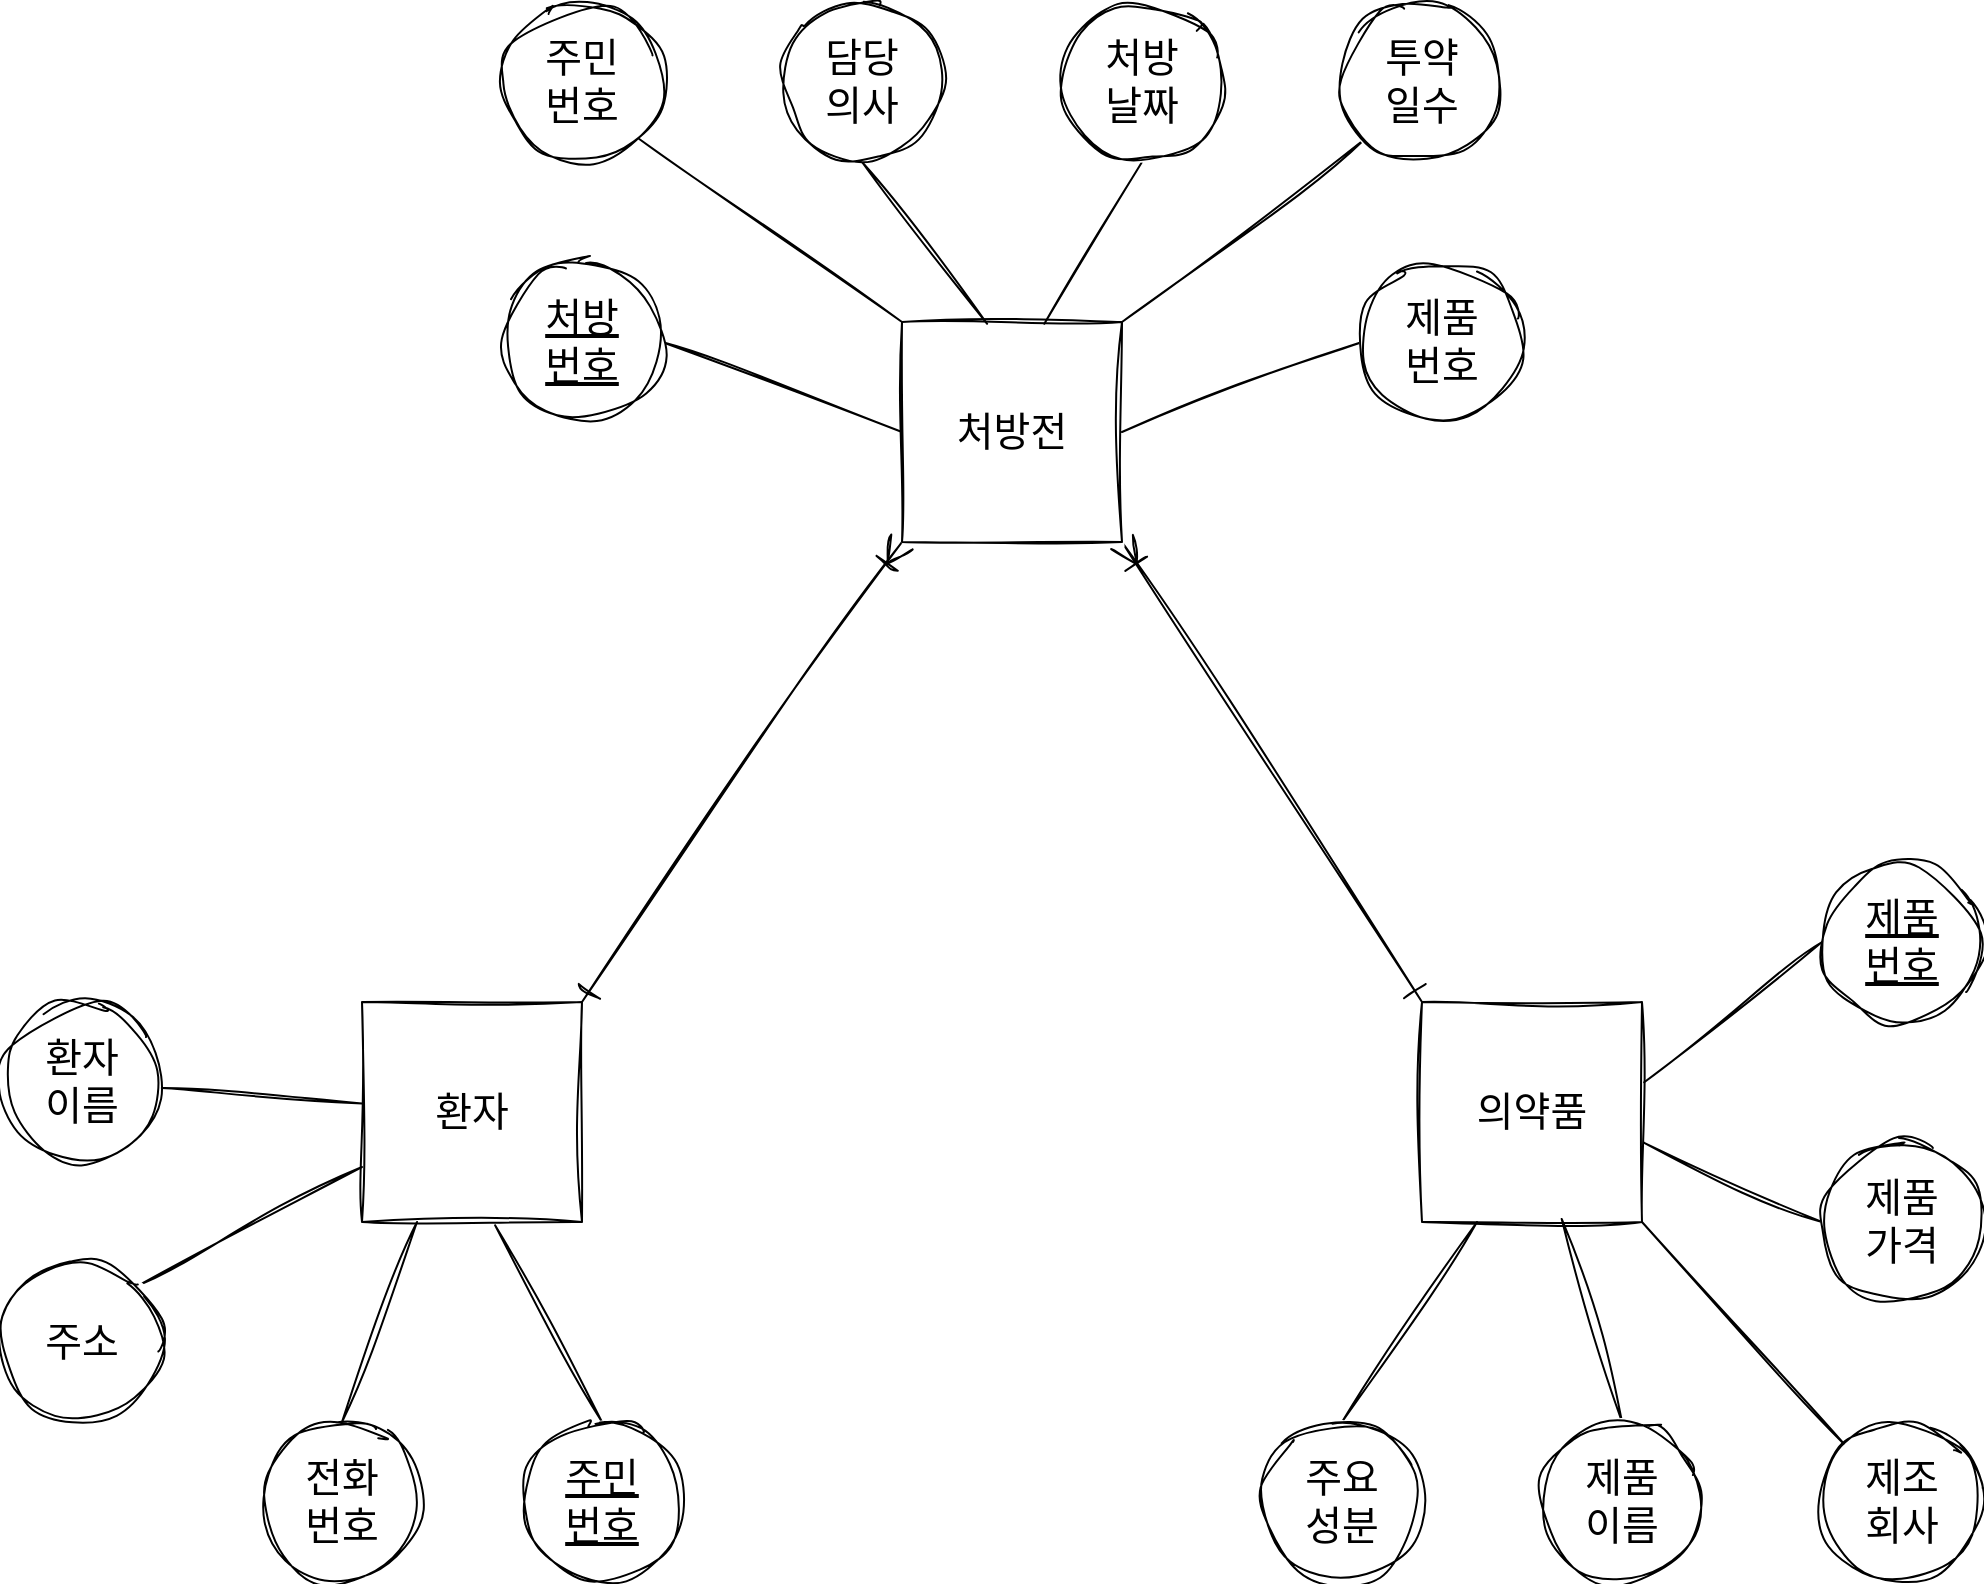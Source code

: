 <mxfile version="21.2.3" type="device">
  <diagram name="페이지-1" id="Ym8J8PyvyoB7j-7csq2N">
    <mxGraphModel dx="1036" dy="1263" grid="1" gridSize="10" guides="1" tooltips="1" connect="1" arrows="1" fold="1" page="1" pageScale="1" pageWidth="1169" pageHeight="1654" math="0" shadow="0">
      <root>
        <mxCell id="0" />
        <mxCell id="1" parent="0" />
        <mxCell id="3Uxt6Q_RdLJ32RTA_EAH-56" value="환자" style="whiteSpace=wrap;html=1;aspect=fixed;sketch=1;hachureGap=4;jiggle=2;curveFitting=1;fontFamily=Architects Daughter;fontSource=https%3A%2F%2Ffonts.googleapis.com%2Fcss%3Ffamily%3DArchitects%2BDaughter;fontSize=20;" vertex="1" parent="1">
          <mxGeometry x="620" y="810" width="110" height="110" as="geometry" />
        </mxCell>
        <mxCell id="3Uxt6Q_RdLJ32RTA_EAH-129" style="edgeStyle=none;shape=connector;rounded=0;sketch=1;hachureGap=4;jiggle=2;curveFitting=1;orthogonalLoop=1;jettySize=auto;html=1;exitX=0;exitY=1;exitDx=0;exitDy=0;entryX=1;entryY=0;entryDx=0;entryDy=0;labelBackgroundColor=default;strokeColor=default;fontFamily=Architects Daughter;fontSource=https%3A%2F%2Ffonts.googleapis.com%2Fcss%3Ffamily%3DArchitects%2BDaughter;fontSize=16;fontColor=default;endArrow=ERone;endFill=0;startSize=11;endSize=11;startArrow=ERoneToMany;startFill=0;" edge="1" parent="1" source="3Uxt6Q_RdLJ32RTA_EAH-64" target="3Uxt6Q_RdLJ32RTA_EAH-56">
          <mxGeometry relative="1" as="geometry" />
        </mxCell>
        <mxCell id="3Uxt6Q_RdLJ32RTA_EAH-130" style="edgeStyle=none;shape=connector;rounded=0;sketch=1;hachureGap=4;jiggle=2;curveFitting=1;orthogonalLoop=1;jettySize=auto;html=1;exitX=1;exitY=1;exitDx=0;exitDy=0;entryX=0;entryY=0;entryDx=0;entryDy=0;labelBackgroundColor=default;strokeColor=default;fontFamily=Architects Daughter;fontSource=https%3A%2F%2Ffonts.googleapis.com%2Fcss%3Ffamily%3DArchitects%2BDaughter;fontSize=16;fontColor=default;endArrow=ERone;endFill=0;startSize=11;endSize=11;startArrow=ERoneToMany;startFill=0;" edge="1" parent="1" source="3Uxt6Q_RdLJ32RTA_EAH-64" target="3Uxt6Q_RdLJ32RTA_EAH-108">
          <mxGeometry relative="1" as="geometry" />
        </mxCell>
        <mxCell id="3Uxt6Q_RdLJ32RTA_EAH-64" value="처방전" style="whiteSpace=wrap;html=1;aspect=fixed;sketch=1;hachureGap=4;jiggle=2;curveFitting=1;fontFamily=Architects Daughter;fontSource=https%3A%2F%2Ffonts.googleapis.com%2Fcss%3Ffamily%3DArchitects%2BDaughter;fontSize=20;" vertex="1" parent="1">
          <mxGeometry x="890" y="470" width="110" height="110" as="geometry" />
        </mxCell>
        <mxCell id="3Uxt6Q_RdLJ32RTA_EAH-122" style="edgeStyle=none;shape=connector;rounded=0;sketch=1;hachureGap=4;jiggle=2;curveFitting=1;orthogonalLoop=1;jettySize=auto;html=1;exitX=0;exitY=1;exitDx=0;exitDy=0;entryX=1;entryY=0;entryDx=0;entryDy=0;labelBackgroundColor=default;strokeColor=default;fontFamily=Architects Daughter;fontSource=https%3A%2F%2Ffonts.googleapis.com%2Fcss%3Ffamily%3DArchitects%2BDaughter;fontSize=16;fontColor=default;endArrow=none;endFill=0;startSize=11;endSize=11;" edge="1" parent="1" source="3Uxt6Q_RdLJ32RTA_EAH-80" target="3Uxt6Q_RdLJ32RTA_EAH-64">
          <mxGeometry relative="1" as="geometry" />
        </mxCell>
        <mxCell id="3Uxt6Q_RdLJ32RTA_EAH-80" value="투약&lt;br&gt;일수" style="ellipse;whiteSpace=wrap;html=1;aspect=fixed;sketch=1;hachureGap=4;jiggle=2;curveFitting=1;fontFamily=Architects Daughter;fontSource=https%3A%2F%2Ffonts.googleapis.com%2Fcss%3Ffamily%3DArchitects%2BDaughter;fontSize=20;" vertex="1" parent="1">
          <mxGeometry x="1110" y="310" width="80" height="80" as="geometry" />
        </mxCell>
        <mxCell id="3Uxt6Q_RdLJ32RTA_EAH-121" style="edgeStyle=none;shape=connector;rounded=0;sketch=1;hachureGap=4;jiggle=2;curveFitting=1;orthogonalLoop=1;jettySize=auto;html=1;exitX=0.5;exitY=1;exitDx=0;exitDy=0;entryX=0.647;entryY=0.008;entryDx=0;entryDy=0;entryPerimeter=0;labelBackgroundColor=default;strokeColor=default;fontFamily=Architects Daughter;fontSource=https%3A%2F%2Ffonts.googleapis.com%2Fcss%3Ffamily%3DArchitects%2BDaughter;fontSize=16;fontColor=default;endArrow=none;endFill=0;startSize=11;endSize=11;" edge="1" parent="1" source="3Uxt6Q_RdLJ32RTA_EAH-81" target="3Uxt6Q_RdLJ32RTA_EAH-64">
          <mxGeometry relative="1" as="geometry" />
        </mxCell>
        <mxCell id="3Uxt6Q_RdLJ32RTA_EAH-81" value="처방&lt;br&gt;날짜" style="ellipse;whiteSpace=wrap;html=1;aspect=fixed;sketch=1;hachureGap=4;jiggle=2;curveFitting=1;fontFamily=Architects Daughter;fontSource=https%3A%2F%2Ffonts.googleapis.com%2Fcss%3Ffamily%3DArchitects%2BDaughter;fontSize=20;" vertex="1" parent="1">
          <mxGeometry x="970" y="310" width="80" height="80" as="geometry" />
        </mxCell>
        <mxCell id="3Uxt6Q_RdLJ32RTA_EAH-120" style="edgeStyle=none;shape=connector;rounded=0;sketch=1;hachureGap=4;jiggle=2;curveFitting=1;orthogonalLoop=1;jettySize=auto;html=1;exitX=0.5;exitY=1;exitDx=0;exitDy=0;entryX=0.387;entryY=0.008;entryDx=0;entryDy=0;entryPerimeter=0;labelBackgroundColor=default;strokeColor=default;fontFamily=Architects Daughter;fontSource=https%3A%2F%2Ffonts.googleapis.com%2Fcss%3Ffamily%3DArchitects%2BDaughter;fontSize=16;fontColor=default;endArrow=none;endFill=0;startSize=11;endSize=11;" edge="1" parent="1" source="3Uxt6Q_RdLJ32RTA_EAH-82" target="3Uxt6Q_RdLJ32RTA_EAH-64">
          <mxGeometry relative="1" as="geometry" />
        </mxCell>
        <mxCell id="3Uxt6Q_RdLJ32RTA_EAH-82" value="담당&lt;br&gt;의사" style="ellipse;whiteSpace=wrap;html=1;aspect=fixed;sketch=1;hachureGap=4;jiggle=2;curveFitting=1;fontFamily=Architects Daughter;fontSource=https%3A%2F%2Ffonts.googleapis.com%2Fcss%3Ffamily%3DArchitects%2BDaughter;fontSize=20;" vertex="1" parent="1">
          <mxGeometry x="830" y="310" width="80" height="80" as="geometry" />
        </mxCell>
        <mxCell id="3Uxt6Q_RdLJ32RTA_EAH-119" style="edgeStyle=none;shape=connector;rounded=0;sketch=1;hachureGap=4;jiggle=2;curveFitting=1;orthogonalLoop=1;jettySize=auto;html=1;exitX=1;exitY=1;exitDx=0;exitDy=0;entryX=0;entryY=0;entryDx=0;entryDy=0;labelBackgroundColor=default;strokeColor=default;fontFamily=Architects Daughter;fontSource=https%3A%2F%2Ffonts.googleapis.com%2Fcss%3Ffamily%3DArchitects%2BDaughter;fontSize=16;fontColor=default;endArrow=none;endFill=0;startSize=11;endSize=11;" edge="1" parent="1" source="3Uxt6Q_RdLJ32RTA_EAH-83" target="3Uxt6Q_RdLJ32RTA_EAH-64">
          <mxGeometry relative="1" as="geometry" />
        </mxCell>
        <mxCell id="3Uxt6Q_RdLJ32RTA_EAH-83" value="주민&lt;br&gt;번호" style="ellipse;whiteSpace=wrap;html=1;aspect=fixed;sketch=1;hachureGap=4;jiggle=2;curveFitting=1;fontFamily=Architects Daughter;fontSource=https%3A%2F%2Ffonts.googleapis.com%2Fcss%3Ffamily%3DArchitects%2BDaughter;fontSize=20;" vertex="1" parent="1">
          <mxGeometry x="690" y="310" width="80" height="80" as="geometry" />
        </mxCell>
        <mxCell id="3Uxt6Q_RdLJ32RTA_EAH-118" style="edgeStyle=none;shape=connector;rounded=0;sketch=1;hachureGap=4;jiggle=2;curveFitting=1;orthogonalLoop=1;jettySize=auto;html=1;exitX=1;exitY=0.5;exitDx=0;exitDy=0;entryX=0;entryY=0.5;entryDx=0;entryDy=0;labelBackgroundColor=default;strokeColor=default;fontFamily=Architects Daughter;fontSource=https%3A%2F%2Ffonts.googleapis.com%2Fcss%3Ffamily%3DArchitects%2BDaughter;fontSize=16;fontColor=default;endArrow=none;endFill=0;startSize=11;endSize=11;" edge="1" parent="1" source="3Uxt6Q_RdLJ32RTA_EAH-84" target="3Uxt6Q_RdLJ32RTA_EAH-64">
          <mxGeometry relative="1" as="geometry" />
        </mxCell>
        <mxCell id="3Uxt6Q_RdLJ32RTA_EAH-84" value="처방&lt;br&gt;번호" style="ellipse;whiteSpace=wrap;html=1;aspect=fixed;sketch=1;hachureGap=4;jiggle=2;curveFitting=1;fontFamily=Architects Daughter;fontSource=https%3A%2F%2Ffonts.googleapis.com%2Fcss%3Ffamily%3DArchitects%2BDaughter;fontSize=20;fontStyle=4" vertex="1" parent="1">
          <mxGeometry x="690" y="440" width="80" height="80" as="geometry" />
        </mxCell>
        <mxCell id="3Uxt6Q_RdLJ32RTA_EAH-123" style="edgeStyle=none;shape=connector;rounded=0;sketch=1;hachureGap=4;jiggle=2;curveFitting=1;orthogonalLoop=1;jettySize=auto;html=1;exitX=0;exitY=0.5;exitDx=0;exitDy=0;entryX=1;entryY=0.5;entryDx=0;entryDy=0;labelBackgroundColor=default;strokeColor=default;fontFamily=Architects Daughter;fontSource=https%3A%2F%2Ffonts.googleapis.com%2Fcss%3Ffamily%3DArchitects%2BDaughter;fontSize=16;fontColor=default;endArrow=none;endFill=0;startSize=11;endSize=11;" edge="1" parent="1" source="3Uxt6Q_RdLJ32RTA_EAH-91" target="3Uxt6Q_RdLJ32RTA_EAH-64">
          <mxGeometry relative="1" as="geometry" />
        </mxCell>
        <mxCell id="3Uxt6Q_RdLJ32RTA_EAH-91" value="제품&lt;br&gt;번호" style="ellipse;whiteSpace=wrap;html=1;aspect=fixed;sketch=1;hachureGap=4;jiggle=2;curveFitting=1;fontFamily=Architects Daughter;fontSource=https%3A%2F%2Ffonts.googleapis.com%2Fcss%3Ffamily%3DArchitects%2BDaughter;fontSize=20;" vertex="1" parent="1">
          <mxGeometry x="1120" y="440" width="80" height="80" as="geometry" />
        </mxCell>
        <mxCell id="3Uxt6Q_RdLJ32RTA_EAH-117" style="edgeStyle=none;shape=connector;rounded=0;sketch=1;hachureGap=4;jiggle=2;curveFitting=1;orthogonalLoop=1;jettySize=auto;html=1;exitX=0.5;exitY=0;exitDx=0;exitDy=0;entryX=0.605;entryY=1.015;entryDx=0;entryDy=0;entryPerimeter=0;labelBackgroundColor=default;strokeColor=default;fontFamily=Architects Daughter;fontSource=https%3A%2F%2Ffonts.googleapis.com%2Fcss%3Ffamily%3DArchitects%2BDaughter;fontSize=16;fontColor=default;endArrow=none;endFill=0;startSize=11;endSize=11;" edge="1" parent="1" source="3Uxt6Q_RdLJ32RTA_EAH-92" target="3Uxt6Q_RdLJ32RTA_EAH-56">
          <mxGeometry relative="1" as="geometry" />
        </mxCell>
        <mxCell id="3Uxt6Q_RdLJ32RTA_EAH-92" value="주민&lt;br&gt;번호" style="ellipse;whiteSpace=wrap;html=1;aspect=fixed;sketch=1;hachureGap=4;jiggle=2;curveFitting=1;fontFamily=Architects Daughter;fontSource=https%3A%2F%2Ffonts.googleapis.com%2Fcss%3Ffamily%3DArchitects%2BDaughter;fontSize=20;fontStyle=4" vertex="1" parent="1">
          <mxGeometry x="700" y="1020" width="80" height="80" as="geometry" />
        </mxCell>
        <mxCell id="3Uxt6Q_RdLJ32RTA_EAH-114" value="" style="edgeStyle=none;shape=connector;rounded=0;sketch=1;hachureGap=4;jiggle=2;curveFitting=1;orthogonalLoop=1;jettySize=auto;html=1;labelBackgroundColor=default;strokeColor=default;fontFamily=Architects Daughter;fontSource=https%3A%2F%2Ffonts.googleapis.com%2Fcss%3Ffamily%3DArchitects%2BDaughter;fontSize=16;fontColor=default;endArrow=none;endFill=0;startSize=11;endSize=11;" edge="1" parent="1" source="3Uxt6Q_RdLJ32RTA_EAH-93" target="3Uxt6Q_RdLJ32RTA_EAH-56">
          <mxGeometry relative="1" as="geometry" />
        </mxCell>
        <mxCell id="3Uxt6Q_RdLJ32RTA_EAH-93" value="환자&lt;br&gt;이름" style="ellipse;whiteSpace=wrap;html=1;aspect=fixed;sketch=1;hachureGap=4;jiggle=2;curveFitting=1;fontFamily=Architects Daughter;fontSource=https%3A%2F%2Ffonts.googleapis.com%2Fcss%3Ffamily%3DArchitects%2BDaughter;fontSize=20;" vertex="1" parent="1">
          <mxGeometry x="440" y="810" width="80" height="80" as="geometry" />
        </mxCell>
        <mxCell id="3Uxt6Q_RdLJ32RTA_EAH-115" style="edgeStyle=none;shape=connector;rounded=0;sketch=1;hachureGap=4;jiggle=2;curveFitting=1;orthogonalLoop=1;jettySize=auto;html=1;exitX=1;exitY=0;exitDx=0;exitDy=0;entryX=0;entryY=0.75;entryDx=0;entryDy=0;labelBackgroundColor=default;strokeColor=default;fontFamily=Architects Daughter;fontSource=https%3A%2F%2Ffonts.googleapis.com%2Fcss%3Ffamily%3DArchitects%2BDaughter;fontSize=16;fontColor=default;endArrow=none;endFill=0;startSize=11;endSize=11;" edge="1" parent="1" source="3Uxt6Q_RdLJ32RTA_EAH-94" target="3Uxt6Q_RdLJ32RTA_EAH-56">
          <mxGeometry relative="1" as="geometry" />
        </mxCell>
        <mxCell id="3Uxt6Q_RdLJ32RTA_EAH-94" value="주소" style="ellipse;whiteSpace=wrap;html=1;aspect=fixed;sketch=1;hachureGap=4;jiggle=2;curveFitting=1;fontFamily=Architects Daughter;fontSource=https%3A%2F%2Ffonts.googleapis.com%2Fcss%3Ffamily%3DArchitects%2BDaughter;fontSize=20;" vertex="1" parent="1">
          <mxGeometry x="440" y="940" width="80" height="80" as="geometry" />
        </mxCell>
        <mxCell id="3Uxt6Q_RdLJ32RTA_EAH-116" style="edgeStyle=none;shape=connector;rounded=0;sketch=1;hachureGap=4;jiggle=2;curveFitting=1;orthogonalLoop=1;jettySize=auto;html=1;exitX=0.5;exitY=0;exitDx=0;exitDy=0;entryX=0.25;entryY=1;entryDx=0;entryDy=0;labelBackgroundColor=default;strokeColor=default;fontFamily=Architects Daughter;fontSource=https%3A%2F%2Ffonts.googleapis.com%2Fcss%3Ffamily%3DArchitects%2BDaughter;fontSize=16;fontColor=default;endArrow=none;endFill=0;startSize=11;endSize=11;" edge="1" parent="1" source="3Uxt6Q_RdLJ32RTA_EAH-103" target="3Uxt6Q_RdLJ32RTA_EAH-56">
          <mxGeometry relative="1" as="geometry" />
        </mxCell>
        <mxCell id="3Uxt6Q_RdLJ32RTA_EAH-103" value="전화&lt;br&gt;번호" style="ellipse;whiteSpace=wrap;html=1;aspect=fixed;sketch=1;hachureGap=4;jiggle=2;curveFitting=1;fontFamily=Architects Daughter;fontSource=https%3A%2F%2Ffonts.googleapis.com%2Fcss%3Ffamily%3DArchitects%2BDaughter;fontSize=20;" vertex="1" parent="1">
          <mxGeometry x="570" y="1020" width="80" height="80" as="geometry" />
        </mxCell>
        <mxCell id="3Uxt6Q_RdLJ32RTA_EAH-108" value="의약품" style="whiteSpace=wrap;html=1;aspect=fixed;sketch=1;hachureGap=4;jiggle=2;curveFitting=1;fontFamily=Architects Daughter;fontSource=https%3A%2F%2Ffonts.googleapis.com%2Fcss%3Ffamily%3DArchitects%2BDaughter;fontSize=20;" vertex="1" parent="1">
          <mxGeometry x="1150" y="810" width="110" height="110" as="geometry" />
        </mxCell>
        <mxCell id="3Uxt6Q_RdLJ32RTA_EAH-124" style="edgeStyle=none;shape=connector;rounded=0;sketch=1;hachureGap=4;jiggle=2;curveFitting=1;orthogonalLoop=1;jettySize=auto;html=1;exitX=0;exitY=0.5;exitDx=0;exitDy=0;entryX=1.01;entryY=0.365;entryDx=0;entryDy=0;labelBackgroundColor=default;strokeColor=default;fontFamily=Architects Daughter;fontSource=https%3A%2F%2Ffonts.googleapis.com%2Fcss%3Ffamily%3DArchitects%2BDaughter;fontSize=16;fontColor=default;endArrow=none;endFill=0;startSize=11;endSize=11;entryPerimeter=0;" edge="1" parent="1" source="3Uxt6Q_RdLJ32RTA_EAH-109" target="3Uxt6Q_RdLJ32RTA_EAH-108">
          <mxGeometry relative="1" as="geometry" />
        </mxCell>
        <mxCell id="3Uxt6Q_RdLJ32RTA_EAH-109" value="제품&lt;br&gt;번호" style="ellipse;whiteSpace=wrap;html=1;aspect=fixed;sketch=1;hachureGap=4;jiggle=2;curveFitting=1;fontFamily=Architects Daughter;fontSource=https%3A%2F%2Ffonts.googleapis.com%2Fcss%3Ffamily%3DArchitects%2BDaughter;fontSize=20;fontStyle=4" vertex="1" parent="1">
          <mxGeometry x="1350" y="740" width="80" height="80" as="geometry" />
        </mxCell>
        <mxCell id="3Uxt6Q_RdLJ32RTA_EAH-125" style="edgeStyle=none;shape=connector;rounded=0;sketch=1;hachureGap=4;jiggle=2;curveFitting=1;orthogonalLoop=1;jettySize=auto;html=1;exitX=0;exitY=0.5;exitDx=0;exitDy=0;entryX=1.01;entryY=0.64;entryDx=0;entryDy=0;labelBackgroundColor=default;strokeColor=default;fontFamily=Architects Daughter;fontSource=https%3A%2F%2Ffonts.googleapis.com%2Fcss%3Ffamily%3DArchitects%2BDaughter;fontSize=16;fontColor=default;endArrow=none;endFill=0;startSize=11;endSize=11;entryPerimeter=0;" edge="1" parent="1" source="3Uxt6Q_RdLJ32RTA_EAH-110" target="3Uxt6Q_RdLJ32RTA_EAH-108">
          <mxGeometry relative="1" as="geometry" />
        </mxCell>
        <mxCell id="3Uxt6Q_RdLJ32RTA_EAH-110" value="제품&lt;br&gt;가격" style="ellipse;whiteSpace=wrap;html=1;aspect=fixed;sketch=1;hachureGap=4;jiggle=2;curveFitting=1;fontFamily=Architects Daughter;fontSource=https%3A%2F%2Ffonts.googleapis.com%2Fcss%3Ffamily%3DArchitects%2BDaughter;fontSize=20;" vertex="1" parent="1">
          <mxGeometry x="1350" y="880" width="80" height="80" as="geometry" />
        </mxCell>
        <mxCell id="3Uxt6Q_RdLJ32RTA_EAH-127" style="edgeStyle=none;shape=connector;rounded=0;sketch=1;hachureGap=4;jiggle=2;curveFitting=1;orthogonalLoop=1;jettySize=auto;html=1;exitX=0.5;exitY=0;exitDx=0;exitDy=0;entryX=0.635;entryY=0.986;entryDx=0;entryDy=0;entryPerimeter=0;labelBackgroundColor=default;strokeColor=default;fontFamily=Architects Daughter;fontSource=https%3A%2F%2Ffonts.googleapis.com%2Fcss%3Ffamily%3DArchitects%2BDaughter;fontSize=16;fontColor=default;endArrow=none;endFill=0;startSize=11;endSize=11;" edge="1" parent="1" source="3Uxt6Q_RdLJ32RTA_EAH-111" target="3Uxt6Q_RdLJ32RTA_EAH-108">
          <mxGeometry relative="1" as="geometry" />
        </mxCell>
        <mxCell id="3Uxt6Q_RdLJ32RTA_EAH-111" value="제품&lt;br&gt;이름" style="ellipse;whiteSpace=wrap;html=1;aspect=fixed;sketch=1;hachureGap=4;jiggle=2;curveFitting=1;fontFamily=Architects Daughter;fontSource=https%3A%2F%2Ffonts.googleapis.com%2Fcss%3Ffamily%3DArchitects%2BDaughter;fontSize=20;" vertex="1" parent="1">
          <mxGeometry x="1210" y="1020" width="80" height="80" as="geometry" />
        </mxCell>
        <mxCell id="3Uxt6Q_RdLJ32RTA_EAH-126" style="edgeStyle=none;shape=connector;rounded=0;sketch=1;hachureGap=4;jiggle=2;curveFitting=1;orthogonalLoop=1;jettySize=auto;html=1;exitX=0;exitY=0;exitDx=0;exitDy=0;entryX=1;entryY=1;entryDx=0;entryDy=0;labelBackgroundColor=default;strokeColor=default;fontFamily=Architects Daughter;fontSource=https%3A%2F%2Ffonts.googleapis.com%2Fcss%3Ffamily%3DArchitects%2BDaughter;fontSize=16;fontColor=default;endArrow=none;endFill=0;startSize=11;endSize=11;" edge="1" parent="1" source="3Uxt6Q_RdLJ32RTA_EAH-112" target="3Uxt6Q_RdLJ32RTA_EAH-108">
          <mxGeometry relative="1" as="geometry" />
        </mxCell>
        <mxCell id="3Uxt6Q_RdLJ32RTA_EAH-112" value="제조&lt;br&gt;회사" style="ellipse;whiteSpace=wrap;html=1;aspect=fixed;sketch=1;hachureGap=4;jiggle=2;curveFitting=1;fontFamily=Architects Daughter;fontSource=https%3A%2F%2Ffonts.googleapis.com%2Fcss%3Ffamily%3DArchitects%2BDaughter;fontSize=20;" vertex="1" parent="1">
          <mxGeometry x="1350" y="1020" width="80" height="80" as="geometry" />
        </mxCell>
        <mxCell id="3Uxt6Q_RdLJ32RTA_EAH-128" style="edgeStyle=none;shape=connector;rounded=0;sketch=1;hachureGap=4;jiggle=2;curveFitting=1;orthogonalLoop=1;jettySize=auto;html=1;exitX=0.5;exitY=0;exitDx=0;exitDy=0;entryX=0.25;entryY=1;entryDx=0;entryDy=0;labelBackgroundColor=default;strokeColor=default;fontFamily=Architects Daughter;fontSource=https%3A%2F%2Ffonts.googleapis.com%2Fcss%3Ffamily%3DArchitects%2BDaughter;fontSize=16;fontColor=default;endArrow=none;endFill=0;startSize=11;endSize=11;" edge="1" parent="1" source="3Uxt6Q_RdLJ32RTA_EAH-113" target="3Uxt6Q_RdLJ32RTA_EAH-108">
          <mxGeometry relative="1" as="geometry" />
        </mxCell>
        <mxCell id="3Uxt6Q_RdLJ32RTA_EAH-113" value="주요&lt;br&gt;성분" style="ellipse;whiteSpace=wrap;html=1;aspect=fixed;sketch=1;hachureGap=4;jiggle=2;curveFitting=1;fontFamily=Architects Daughter;fontSource=https%3A%2F%2Ffonts.googleapis.com%2Fcss%3Ffamily%3DArchitects%2BDaughter;fontSize=20;" vertex="1" parent="1">
          <mxGeometry x="1070" y="1020" width="80" height="80" as="geometry" />
        </mxCell>
      </root>
    </mxGraphModel>
  </diagram>
</mxfile>
